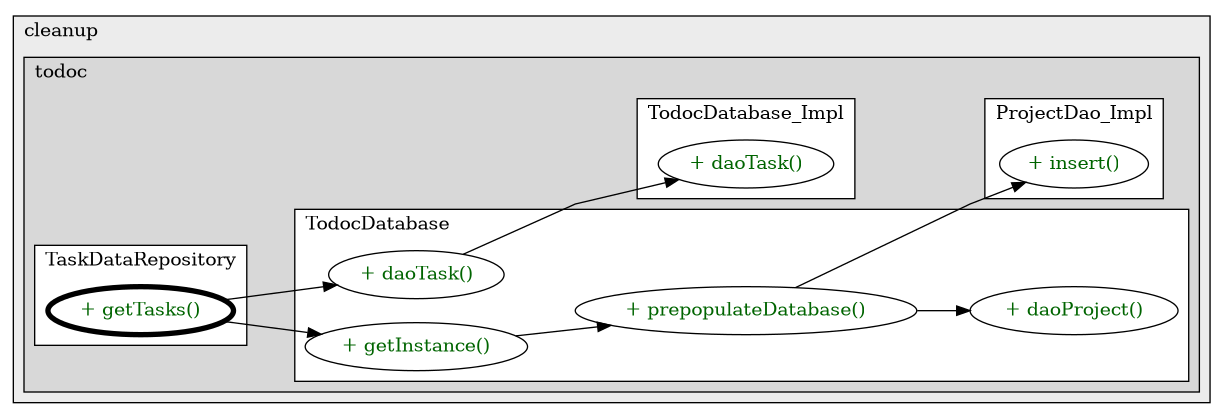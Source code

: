 @startuml

/' diagram meta data start
config=CallConfiguration;
{
  "rootMethod": "com.cleanup.todoc.repositories.TaskDataRepository#getTasks()",
  "projectClassification": {
    "searchMode": "OpenProject", // OpenProject, AllProjects
    "includedProjects": "",
    "pathEndKeywords": "*.impl",
    "isClientPath": "",
    "isClientName": "",
    "isTestPath": "",
    "isTestName": "",
    "isMappingPath": "",
    "isMappingName": "",
    "isDataAccessPath": "",
    "isDataAccessName": "",
    "isDataStructurePath": "",
    "isDataStructureName": "",
    "isInterfaceStructuresPath": "",
    "isInterfaceStructuresName": "",
    "isEntryPointPath": "",
    "isEntryPointName": "",
    "treatFinalFieldsAsMandatory": false
  },
  "graphRestriction": {
    "classPackageExcludeFilter": "",
    "classPackageIncludeFilter": "",
    "classNameExcludeFilter": "",
    "classNameIncludeFilter": "",
    "methodNameExcludeFilter": "",
    "methodNameIncludeFilter": "",
    "removeByInheritance": "", // inheritance/annotation based filtering is done in a second step
    "removeByAnnotation": "",
    "removeByClassPackage": "", // cleanup the graph after inheritance/annotation based filtering is done
    "removeByClassName": "",
    "cutMappings": false,
    "cutEnum": true,
    "cutTests": true,
    "cutClient": true,
    "cutDataAccess": true,
    "cutInterfaceStructures": true,
    "cutDataStructures": true,
    "cutGetterAndSetter": true,
    "cutConstructors": true
  },
  "graphTraversal": {
    "forwardDepth": 3,
    "backwardDepth": 3,
    "classPackageExcludeFilter": "",
    "classPackageIncludeFilter": "",
    "classNameExcludeFilter": "",
    "classNameIncludeFilter": "",
    "methodNameExcludeFilter": "",
    "methodNameIncludeFilter": "",
    "hideMappings": false,
    "hideDataStructures": false,
    "hidePrivateMethods": true,
    "hideInterfaceCalls": true, // indirection: implementation -> interface (is hidden) -> implementation
    "onlyShowApplicationEntryPoints": false, // root node is included
    "useMethodCallsForStructureDiagram": "ForwardOnly" // ForwardOnly, BothDirections, No
  },
  "details": {
    "aggregation": "GroupByClass", // ByClass, GroupByClass, None
    "showMethodParametersTypes": false,
    "showMethodParametersNames": false,
    "showMethodReturnType": false,
    "showPackageLevels": 2,
    "showCallOrder": false,
    "edgeMode": "MethodsOnly", // TypesOnly, MethodsOnly, TypesAndMethods, MethodsAndDirectTypeUsage
    "showDetailedClassStructure": false
  },
  "rootClass": "com.cleanup.todoc.repositories.TaskDataRepository",
  "extensionCallbackMethod": "" // qualified.class.name#methodName - signature: public static String method(String)
}
diagram meta data end '/



digraph g {
    rankdir="LR"
    splines=polyline
    

'nodes 
subgraph cluster_856774308 { 
   	label=cleanup
	labeljust=l
	fillcolor="#ececec"
	style=filled
   
   subgraph cluster_1925994771 { 
   	label=todoc
	labeljust=l
	fillcolor="#d8d8d8"
	style=filled
   
   subgraph cluster_1606619991 { 
   	label=TaskDataRepository
	labeljust=l
	fillcolor=white
	style=filled
   
   TaskDataRepository1295645968XXXgetTasks0[
	label="+ getTasks()"
	style=filled
	fillcolor=white
	tooltip="TaskDataRepository

null"
	penwidth=4
	fontcolor=darkgreen
];
} 

subgraph cluster_1646619053 { 
   	label=TodocDatabase
	labeljust=l
	fillcolor=white
	style=filled
   
   TodocDatabase1426069251XXXdaoProject0[
	label="+ daoProject()"
	style=filled
	fillcolor=white
	tooltip="TodocDatabase

null"
	fontcolor=darkgreen
];

TodocDatabase1426069251XXXdaoTask0[
	label="+ daoTask()"
	style=filled
	fillcolor=white
	tooltip="TodocDatabase

null"
	fontcolor=darkgreen
];

TodocDatabase1426069251XXXgetInstance1678783089[
	label="+ getInstance()"
	style=filled
	fillcolor=white
	tooltip="TodocDatabase

null"
	fontcolor=darkgreen
];

TodocDatabase1426069251XXXprepopulateDatabase0[
	label="+ prepopulateDatabase()"
	style=filled
	fillcolor=white
	tooltip="TodocDatabase

null"
	fontcolor=darkgreen
];
} 

subgraph cluster_2039993966 { 
   	label=TodocDatabase_Impl
	labeljust=l
	fillcolor=white
	style=filled
   
   TodocDatabase_Impl1426069251XXXdaoTask0[
	label="+ daoTask()"
	style=filled
	fillcolor=white
	tooltip="TodocDatabase_Impl

null"
	fontcolor=darkgreen
];
} 

subgraph cluster_558908411 { 
   	label=ProjectDao_Impl
	labeljust=l
	fillcolor=white
	style=filled
   
   ProjectDao_Impl1426069251XXXinsert1355342585[
	label="+ insert()"
	style=filled
	fillcolor=white
	tooltip="ProjectDao_Impl

null"
	fontcolor=darkgreen
];
} 
} 
} 

'edges    
TaskDataRepository1295645968XXXgetTasks0 -> TodocDatabase1426069251XXXdaoTask0;
TaskDataRepository1295645968XXXgetTasks0 -> TodocDatabase1426069251XXXgetInstance1678783089;
TodocDatabase1426069251XXXdaoTask0 -> TodocDatabase_Impl1426069251XXXdaoTask0;
TodocDatabase1426069251XXXgetInstance1678783089 -> TodocDatabase1426069251XXXprepopulateDatabase0;
TodocDatabase1426069251XXXprepopulateDatabase0 -> ProjectDao_Impl1426069251XXXinsert1355342585;
TodocDatabase1426069251XXXprepopulateDatabase0 -> TodocDatabase1426069251XXXdaoProject0;
    
}
@enduml